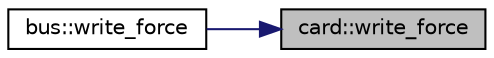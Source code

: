 digraph "card::write_force"
{
 // LATEX_PDF_SIZE
  edge [fontname="Helvetica",fontsize="10",labelfontname="Helvetica",labelfontsize="10"];
  node [fontname="Helvetica",fontsize="10",shape=record];
  rankdir="RL";
  Node1 [label="card::write_force",height=0.2,width=0.4,color="black", fillcolor="grey75", style="filled", fontcolor="black",tooltip="Write a byte to the card regardless of write lock."];
  Node1 -> Node2 [dir="back",color="midnightblue",fontsize="10",style="solid",fontname="Helvetica"];
  Node2 [label="bus::write_force",height=0.2,width=0.4,color="black", fillcolor="white", style="filled",URL="$classbus.html#addf9c4c65e0374e6016e1a278f51a0ed",tooltip="Writes a byte to the bus, without considering write lock."];
}
